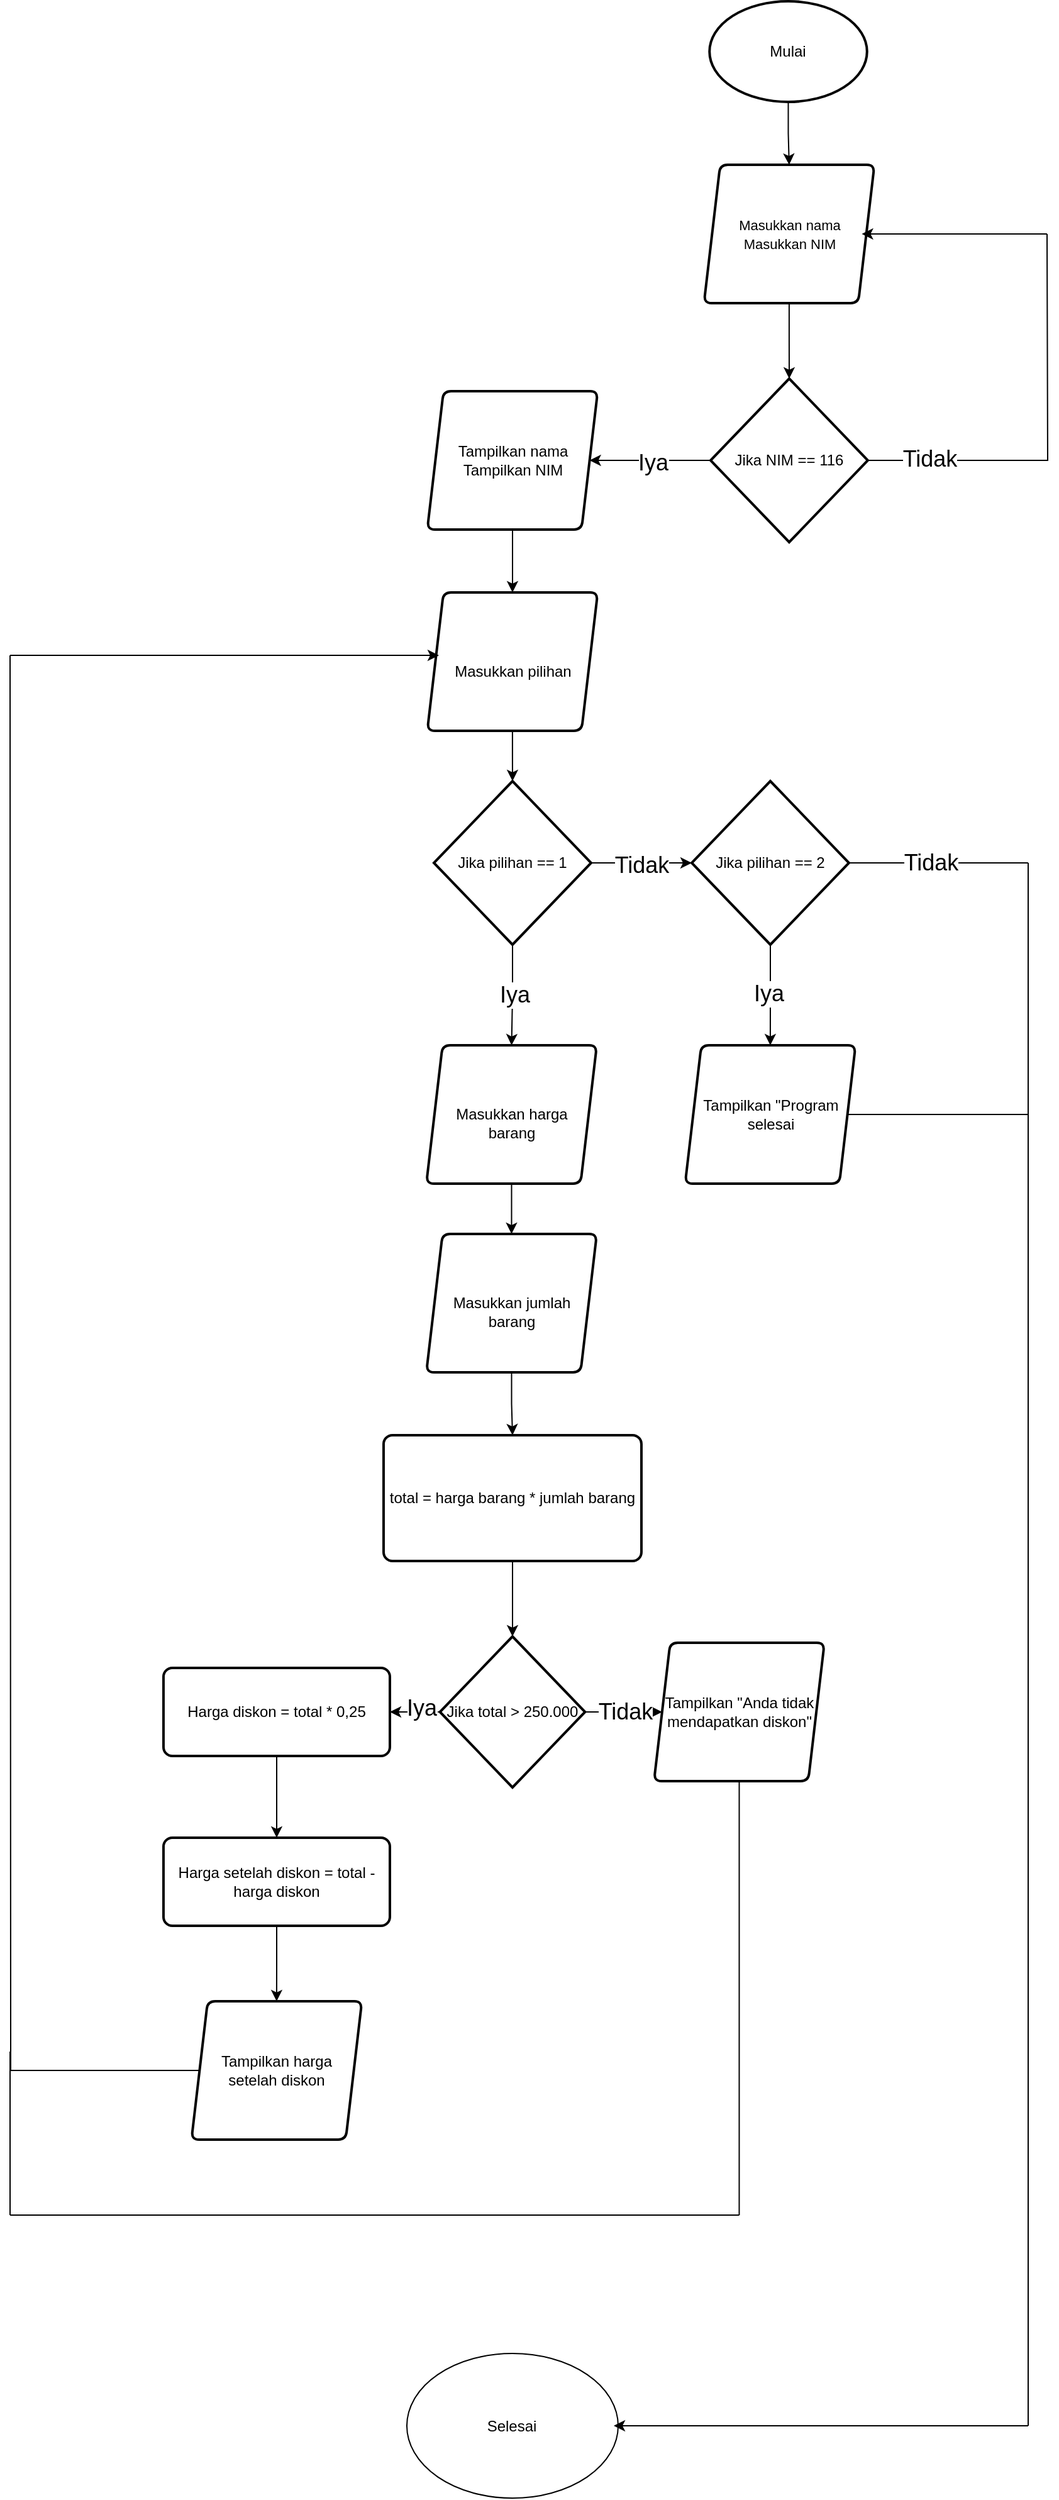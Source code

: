 <mxfile version="24.7.16">
  <diagram name="Page-1" id="biMLvDziSHPZ-whg_d9m">
    <mxGraphModel dx="4605" dy="1813" grid="1" gridSize="10" guides="1" tooltips="1" connect="1" arrows="1" fold="1" page="1" pageScale="1" pageWidth="850" pageHeight="1100" math="0" shadow="0">
      <root>
        <mxCell id="0" />
        <mxCell id="1" parent="0" />
        <mxCell id="cZ0ZVmPWv_W5-5k7nJMQ-25" value="" style="edgeStyle=orthogonalEdgeStyle;rounded=0;orthogonalLoop=1;jettySize=auto;html=1;" parent="1" source="cZ0ZVmPWv_W5-5k7nJMQ-2" target="cZ0ZVmPWv_W5-5k7nJMQ-9" edge="1">
          <mxGeometry relative="1" as="geometry" />
        </mxCell>
        <mxCell id="cZ0ZVmPWv_W5-5k7nJMQ-2" value="Mulai" style="strokeWidth=2;html=1;shape=mxgraph.flowchart.start_1;whiteSpace=wrap;" parent="1" vertex="1">
          <mxGeometry x="86.12" y="60" width="125.25" height="80" as="geometry" />
        </mxCell>
        <mxCell id="cZ0ZVmPWv_W5-5k7nJMQ-15" value="" style="edgeStyle=orthogonalEdgeStyle;rounded=0;orthogonalLoop=1;jettySize=auto;html=1;" parent="1" source="cZ0ZVmPWv_W5-5k7nJMQ-6" target="cZ0ZVmPWv_W5-5k7nJMQ-14" edge="1">
          <mxGeometry relative="1" as="geometry" />
        </mxCell>
        <mxCell id="cZ0ZVmPWv_W5-5k7nJMQ-6" value="&lt;br&gt;&lt;div&gt;&lt;font style=&quot;font-size: 12px;&quot;&gt;Masukkan harga&lt;/font&gt;&lt;/div&gt;&lt;div&gt;&lt;font style=&quot;font-size: 12px;&quot;&gt;barang&lt;/font&gt;&lt;/div&gt;" style="shape=parallelogram;html=1;strokeWidth=2;perimeter=parallelogramPerimeter;whiteSpace=wrap;rounded=1;arcSize=12;size=0.095;" parent="1" vertex="1">
          <mxGeometry x="-139.01" y="890" width="135.5" height="110" as="geometry" />
        </mxCell>
        <mxCell id="4mgKMOK-vLon4wD9c8gG-12" value="" style="edgeStyle=orthogonalEdgeStyle;rounded=0;orthogonalLoop=1;jettySize=auto;html=1;" parent="1" source="cZ0ZVmPWv_W5-5k7nJMQ-9" target="4mgKMOK-vLon4wD9c8gG-11" edge="1">
          <mxGeometry relative="1" as="geometry" />
        </mxCell>
        <mxCell id="cZ0ZVmPWv_W5-5k7nJMQ-9" value="&lt;br&gt;&lt;div&gt;&lt;span style=&quot;font-size: 11px;&quot;&gt;Masukkan nama&lt;/span&gt;&lt;/div&gt;&lt;div&gt;&lt;span style=&quot;font-size: 11px;&quot;&gt;Masukkan NIM&lt;/span&gt;&lt;/div&gt;&lt;div&gt;&lt;br&gt;&lt;/div&gt;" style="shape=parallelogram;html=1;strokeWidth=2;perimeter=parallelogramPerimeter;whiteSpace=wrap;rounded=1;arcSize=12;size=0.095;" parent="1" vertex="1">
          <mxGeometry x="81.74" y="190" width="135.5" height="110" as="geometry" />
        </mxCell>
        <mxCell id="cZ0ZVmPWv_W5-5k7nJMQ-18" value="" style="edgeStyle=orthogonalEdgeStyle;rounded=0;orthogonalLoop=1;jettySize=auto;html=1;" parent="1" source="cZ0ZVmPWv_W5-5k7nJMQ-14" target="cZ0ZVmPWv_W5-5k7nJMQ-16" edge="1">
          <mxGeometry relative="1" as="geometry" />
        </mxCell>
        <mxCell id="cZ0ZVmPWv_W5-5k7nJMQ-14" value="&lt;font style=&quot;font-size: 12px;&quot;&gt;&lt;br&gt;&lt;/font&gt;&lt;div&gt;&lt;font style=&quot;font-size: 12px;&quot;&gt;Masukkan jumlah&lt;/font&gt;&lt;/div&gt;&lt;div&gt;&lt;font style=&quot;font-size: 12px;&quot;&gt;barang&lt;/font&gt;&lt;/div&gt;" style="shape=parallelogram;html=1;strokeWidth=2;perimeter=parallelogramPerimeter;whiteSpace=wrap;rounded=1;arcSize=12;size=0.095;" parent="1" vertex="1">
          <mxGeometry x="-139.01" y="1040" width="135.5" height="110" as="geometry" />
        </mxCell>
        <mxCell id="cZ0ZVmPWv_W5-5k7nJMQ-19" value="" style="edgeStyle=orthogonalEdgeStyle;rounded=0;orthogonalLoop=1;jettySize=auto;html=1;" parent="1" source="cZ0ZVmPWv_W5-5k7nJMQ-16" target="cZ0ZVmPWv_W5-5k7nJMQ-17" edge="1">
          <mxGeometry relative="1" as="geometry" />
        </mxCell>
        <mxCell id="cZ0ZVmPWv_W5-5k7nJMQ-16" value="total = harga barang * jumlah barang" style="rounded=1;whiteSpace=wrap;html=1;absoluteArcSize=1;arcSize=14;strokeWidth=2;" parent="1" vertex="1">
          <mxGeometry x="-173.01" y="1200" width="205" height="100" as="geometry" />
        </mxCell>
        <mxCell id="cZ0ZVmPWv_W5-5k7nJMQ-41" value="" style="edgeStyle=orthogonalEdgeStyle;rounded=0;orthogonalLoop=1;jettySize=auto;html=1;" parent="1" source="cZ0ZVmPWv_W5-5k7nJMQ-17" target="cZ0ZVmPWv_W5-5k7nJMQ-40" edge="1">
          <mxGeometry relative="1" as="geometry" />
        </mxCell>
        <mxCell id="cZ0ZVmPWv_W5-5k7nJMQ-48" value="&lt;font style=&quot;font-size: 18px;&quot;&gt;Iya&lt;/font&gt;" style="edgeLabel;html=1;align=center;verticalAlign=middle;resizable=0;points=[];" parent="cZ0ZVmPWv_W5-5k7nJMQ-41" vertex="1" connectable="0">
          <mxGeometry x="-0.242" y="-3" relative="1" as="geometry">
            <mxPoint as="offset" />
          </mxGeometry>
        </mxCell>
        <mxCell id="cZ0ZVmPWv_W5-5k7nJMQ-56" value="" style="edgeStyle=orthogonalEdgeStyle;rounded=0;orthogonalLoop=1;jettySize=auto;html=1;" parent="1" source="cZ0ZVmPWv_W5-5k7nJMQ-17" target="cZ0ZVmPWv_W5-5k7nJMQ-55" edge="1">
          <mxGeometry relative="1" as="geometry" />
        </mxCell>
        <mxCell id="cZ0ZVmPWv_W5-5k7nJMQ-57" value="&lt;font style=&quot;font-size: 18px;&quot;&gt;Tidak&lt;/font&gt;" style="edgeLabel;html=1;align=center;verticalAlign=middle;resizable=0;points=[];" parent="cZ0ZVmPWv_W5-5k7nJMQ-56" vertex="1" connectable="0">
          <mxGeometry x="0.021" relative="1" as="geometry">
            <mxPoint as="offset" />
          </mxGeometry>
        </mxCell>
        <mxCell id="cZ0ZVmPWv_W5-5k7nJMQ-17" value="Jika total &amp;gt; 250.000" style="strokeWidth=2;html=1;shape=mxgraph.flowchart.decision;whiteSpace=wrap;" parent="1" vertex="1">
          <mxGeometry x="-128.2" y="1360" width="115.37" height="120" as="geometry" />
        </mxCell>
        <mxCell id="cZ0ZVmPWv_W5-5k7nJMQ-37" value="" style="edgeStyle=orthogonalEdgeStyle;rounded=0;orthogonalLoop=1;jettySize=auto;html=1;" parent="1" source="cZ0ZVmPWv_W5-5k7nJMQ-22" target="cZ0ZVmPWv_W5-5k7nJMQ-36" edge="1">
          <mxGeometry relative="1" as="geometry" />
        </mxCell>
        <mxCell id="cZ0ZVmPWv_W5-5k7nJMQ-22" value="&lt;font style=&quot;font-size: 12px;&quot;&gt;&lt;br&gt;&lt;/font&gt;&lt;div&gt;Tampilkan nama&lt;/div&gt;&lt;div&gt;Tampilkan NIM&lt;/div&gt;&lt;div&gt;&lt;br&gt;&lt;/div&gt;" style="shape=parallelogram;html=1;strokeWidth=2;perimeter=parallelogramPerimeter;whiteSpace=wrap;rounded=1;arcSize=12;size=0.095;" parent="1" vertex="1">
          <mxGeometry x="-138.26" y="370" width="135.5" height="110" as="geometry" />
        </mxCell>
        <mxCell id="cZ0ZVmPWv_W5-5k7nJMQ-31" value="" style="edgeStyle=orthogonalEdgeStyle;rounded=0;orthogonalLoop=1;jettySize=auto;html=1;" parent="1" source="cZ0ZVmPWv_W5-5k7nJMQ-27" target="cZ0ZVmPWv_W5-5k7nJMQ-6" edge="1">
          <mxGeometry relative="1" as="geometry" />
        </mxCell>
        <mxCell id="cZ0ZVmPWv_W5-5k7nJMQ-32" value="&lt;font style=&quot;font-size: 18px;&quot;&gt;Iya&lt;/font&gt;" style="edgeLabel;html=1;align=center;verticalAlign=middle;resizable=0;points=[];" parent="cZ0ZVmPWv_W5-5k7nJMQ-31" vertex="1" connectable="0">
          <mxGeometry x="-0.024" y="1" relative="1" as="geometry">
            <mxPoint as="offset" />
          </mxGeometry>
        </mxCell>
        <mxCell id="cZ0ZVmPWv_W5-5k7nJMQ-93" value="" style="edgeStyle=orthogonalEdgeStyle;rounded=0;orthogonalLoop=1;jettySize=auto;html=1;" parent="1" source="cZ0ZVmPWv_W5-5k7nJMQ-27" target="cZ0ZVmPWv_W5-5k7nJMQ-92" edge="1">
          <mxGeometry relative="1" as="geometry" />
        </mxCell>
        <mxCell id="4mgKMOK-vLon4wD9c8gG-22" value="&lt;font style=&quot;font-size: 18px;&quot;&gt;Tidak&lt;/font&gt;" style="edgeLabel;html=1;align=center;verticalAlign=middle;resizable=0;points=[];" parent="cZ0ZVmPWv_W5-5k7nJMQ-93" vertex="1" connectable="0">
          <mxGeometry x="0.002" y="-2" relative="1" as="geometry">
            <mxPoint as="offset" />
          </mxGeometry>
        </mxCell>
        <mxCell id="cZ0ZVmPWv_W5-5k7nJMQ-27" value="Jika pilihan == 1" style="strokeWidth=2;html=1;shape=mxgraph.flowchart.decision;whiteSpace=wrap;" parent="1" vertex="1">
          <mxGeometry x="-133.01" y="680" width="125" height="130" as="geometry" />
        </mxCell>
        <mxCell id="cZ0ZVmPWv_W5-5k7nJMQ-61" value="" style="edgeStyle=orthogonalEdgeStyle;rounded=0;orthogonalLoop=1;jettySize=auto;html=1;" parent="1" source="cZ0ZVmPWv_W5-5k7nJMQ-36" target="cZ0ZVmPWv_W5-5k7nJMQ-27" edge="1">
          <mxGeometry relative="1" as="geometry" />
        </mxCell>
        <mxCell id="cZ0ZVmPWv_W5-5k7nJMQ-36" value="&lt;font style=&quot;font-size: 12px;&quot;&gt;&lt;br&gt;&lt;/font&gt;&lt;div&gt;Masukkan pilihan&lt;/div&gt;" style="shape=parallelogram;html=1;strokeWidth=2;perimeter=parallelogramPerimeter;whiteSpace=wrap;rounded=1;arcSize=12;size=0.095;" parent="1" vertex="1">
          <mxGeometry x="-138.26" y="530" width="135.5" height="110" as="geometry" />
        </mxCell>
        <mxCell id="cZ0ZVmPWv_W5-5k7nJMQ-44" value="" style="edgeStyle=orthogonalEdgeStyle;rounded=0;orthogonalLoop=1;jettySize=auto;html=1;" parent="1" source="cZ0ZVmPWv_W5-5k7nJMQ-40" target="cZ0ZVmPWv_W5-5k7nJMQ-43" edge="1">
          <mxGeometry relative="1" as="geometry" />
        </mxCell>
        <mxCell id="cZ0ZVmPWv_W5-5k7nJMQ-40" value="Harga diskon = total * 0,25" style="rounded=1;whiteSpace=wrap;html=1;absoluteArcSize=1;arcSize=14;strokeWidth=2;" parent="1" vertex="1">
          <mxGeometry x="-348.01" y="1385" width="180" height="70" as="geometry" />
        </mxCell>
        <mxCell id="cZ0ZVmPWv_W5-5k7nJMQ-47" value="" style="edgeStyle=orthogonalEdgeStyle;rounded=0;orthogonalLoop=1;jettySize=auto;html=1;" parent="1" source="cZ0ZVmPWv_W5-5k7nJMQ-43" target="cZ0ZVmPWv_W5-5k7nJMQ-46" edge="1">
          <mxGeometry relative="1" as="geometry" />
        </mxCell>
        <mxCell id="cZ0ZVmPWv_W5-5k7nJMQ-43" value="Harga setelah diskon = total - harga diskon" style="rounded=1;whiteSpace=wrap;html=1;absoluteArcSize=1;arcSize=14;strokeWidth=2;" parent="1" vertex="1">
          <mxGeometry x="-348.01" y="1520" width="180" height="70" as="geometry" />
        </mxCell>
        <mxCell id="cZ0ZVmPWv_W5-5k7nJMQ-83" value="" style="edgeStyle=orthogonalEdgeStyle;rounded=0;orthogonalLoop=1;jettySize=auto;html=1;endArrow=none;endFill=0;" parent="1" source="cZ0ZVmPWv_W5-5k7nJMQ-46" edge="1">
          <mxGeometry relative="1" as="geometry">
            <mxPoint x="-470" y="580" as="targetPoint" />
          </mxGeometry>
        </mxCell>
        <mxCell id="cZ0ZVmPWv_W5-5k7nJMQ-46" value="Tampilkan harga&lt;div&gt;setelah diskon&lt;/div&gt;" style="shape=parallelogram;html=1;strokeWidth=2;perimeter=parallelogramPerimeter;whiteSpace=wrap;rounded=1;arcSize=12;size=0.095;" parent="1" vertex="1">
          <mxGeometry x="-325.76" y="1650" width="135.5" height="110" as="geometry" />
        </mxCell>
        <mxCell id="cZ0ZVmPWv_W5-5k7nJMQ-87" value="" style="edgeStyle=orthogonalEdgeStyle;rounded=0;orthogonalLoop=1;jettySize=auto;html=1;endArrow=none;endFill=0;" parent="1" source="cZ0ZVmPWv_W5-5k7nJMQ-55" edge="1">
          <mxGeometry relative="1" as="geometry">
            <mxPoint x="109.74" y="1820" as="targetPoint" />
          </mxGeometry>
        </mxCell>
        <mxCell id="cZ0ZVmPWv_W5-5k7nJMQ-55" value="Tampilkan &quot;Anda tidak mendapatkan diskon&quot;" style="shape=parallelogram;html=1;strokeWidth=2;perimeter=parallelogramPerimeter;whiteSpace=wrap;rounded=1;arcSize=12;size=0.095;" parent="1" vertex="1">
          <mxGeometry x="41.99" y="1365" width="135.5" height="110" as="geometry" />
        </mxCell>
        <mxCell id="cZ0ZVmPWv_W5-5k7nJMQ-85" value="" style="edgeStyle=orthogonalEdgeStyle;rounded=0;orthogonalLoop=1;jettySize=auto;html=1;" parent="1" edge="1">
          <mxGeometry relative="1" as="geometry">
            <mxPoint x="-470" y="580" as="sourcePoint" />
            <mxPoint x="-129.01" y="580" as="targetPoint" />
          </mxGeometry>
        </mxCell>
        <mxCell id="cZ0ZVmPWv_W5-5k7nJMQ-89" value="" style="edgeStyle=orthogonalEdgeStyle;rounded=0;orthogonalLoop=1;jettySize=auto;html=1;endArrow=none;endFill=0;" parent="1" edge="1">
          <mxGeometry relative="1" as="geometry">
            <mxPoint x="109.74" y="1820" as="sourcePoint" />
            <mxPoint x="-470" y="1820" as="targetPoint" />
          </mxGeometry>
        </mxCell>
        <mxCell id="cZ0ZVmPWv_W5-5k7nJMQ-91" value="" style="edgeStyle=orthogonalEdgeStyle;rounded=0;orthogonalLoop=1;jettySize=auto;html=1;endArrow=none;endFill=0;" parent="1" edge="1">
          <mxGeometry relative="1" as="geometry">
            <mxPoint x="-470" y="1820" as="sourcePoint" />
            <mxPoint x="-470" y="1690" as="targetPoint" />
          </mxGeometry>
        </mxCell>
        <mxCell id="cZ0ZVmPWv_W5-5k7nJMQ-105" value="" style="edgeStyle=orthogonalEdgeStyle;rounded=0;orthogonalLoop=1;jettySize=auto;html=1;" parent="1" source="cZ0ZVmPWv_W5-5k7nJMQ-92" target="cZ0ZVmPWv_W5-5k7nJMQ-104" edge="1">
          <mxGeometry relative="1" as="geometry" />
        </mxCell>
        <mxCell id="cZ0ZVmPWv_W5-5k7nJMQ-106" value="&lt;font style=&quot;font-size: 18px;&quot;&gt;Iya&lt;/font&gt;" style="edgeLabel;html=1;align=center;verticalAlign=middle;resizable=0;points=[];" parent="cZ0ZVmPWv_W5-5k7nJMQ-105" vertex="1" connectable="0">
          <mxGeometry x="-0.032" y="-2" relative="1" as="geometry">
            <mxPoint as="offset" />
          </mxGeometry>
        </mxCell>
        <mxCell id="4mgKMOK-vLon4wD9c8gG-2" value="" style="edgeStyle=orthogonalEdgeStyle;rounded=0;orthogonalLoop=1;jettySize=auto;html=1;endArrow=none;endFill=0;" parent="1" source="cZ0ZVmPWv_W5-5k7nJMQ-92" edge="1">
          <mxGeometry relative="1" as="geometry">
            <mxPoint x="339.49" y="745" as="targetPoint" />
          </mxGeometry>
        </mxCell>
        <mxCell id="4mgKMOK-vLon4wD9c8gG-23" value="&lt;font style=&quot;font-size: 18px;&quot;&gt;Tidak&lt;/font&gt;" style="edgeLabel;html=1;align=center;verticalAlign=middle;resizable=0;points=[];" parent="4mgKMOK-vLon4wD9c8gG-2" vertex="1" connectable="0">
          <mxGeometry x="-0.101" relative="1" as="geometry">
            <mxPoint as="offset" />
          </mxGeometry>
        </mxCell>
        <mxCell id="cZ0ZVmPWv_W5-5k7nJMQ-92" value="Jika pilihan == 2" style="strokeWidth=2;html=1;shape=mxgraph.flowchart.decision;whiteSpace=wrap;" parent="1" vertex="1">
          <mxGeometry x="71.99" y="680" width="125" height="130" as="geometry" />
        </mxCell>
        <mxCell id="4mgKMOK-vLon4wD9c8gG-9" value="" style="edgeStyle=orthogonalEdgeStyle;rounded=0;orthogonalLoop=1;jettySize=auto;html=1;endArrow=none;endFill=0;" parent="1" source="cZ0ZVmPWv_W5-5k7nJMQ-104" edge="1">
          <mxGeometry relative="1" as="geometry">
            <mxPoint x="340" y="945" as="targetPoint" />
          </mxGeometry>
        </mxCell>
        <mxCell id="cZ0ZVmPWv_W5-5k7nJMQ-104" value="Tampilkan &quot;Program selesai" style="shape=parallelogram;html=1;strokeWidth=2;perimeter=parallelogramPerimeter;whiteSpace=wrap;rounded=1;arcSize=12;size=0.095;" parent="1" vertex="1">
          <mxGeometry x="66.74" y="890" width="135.5" height="110" as="geometry" />
        </mxCell>
        <mxCell id="cZ0ZVmPWv_W5-5k7nJMQ-107" value="Selesai" style="ellipse;whiteSpace=wrap;html=1;" parent="1" vertex="1">
          <mxGeometry x="-154.52" y="1930" width="168.01" height="115" as="geometry" />
        </mxCell>
        <mxCell id="4mgKMOK-vLon4wD9c8gG-4" value="" style="edgeStyle=orthogonalEdgeStyle;rounded=0;orthogonalLoop=1;jettySize=auto;html=1;endArrow=none;endFill=0;" parent="1" edge="1">
          <mxGeometry relative="1" as="geometry">
            <mxPoint x="339.49" y="745" as="sourcePoint" />
            <mxPoint x="339.49" y="1987.5" as="targetPoint" />
          </mxGeometry>
        </mxCell>
        <mxCell id="4mgKMOK-vLon4wD9c8gG-6" value="" style="edgeStyle=orthogonalEdgeStyle;rounded=0;orthogonalLoop=1;jettySize=auto;html=1;" parent="1" edge="1">
          <mxGeometry relative="1" as="geometry">
            <mxPoint x="339.49" y="1987.5" as="sourcePoint" />
            <mxPoint x="10" y="1987.5" as="targetPoint" />
          </mxGeometry>
        </mxCell>
        <mxCell id="4mgKMOK-vLon4wD9c8gG-13" value="" style="edgeStyle=orthogonalEdgeStyle;rounded=0;orthogonalLoop=1;jettySize=auto;html=1;" parent="1" source="4mgKMOK-vLon4wD9c8gG-11" target="cZ0ZVmPWv_W5-5k7nJMQ-22" edge="1">
          <mxGeometry relative="1" as="geometry" />
        </mxCell>
        <mxCell id="4mgKMOK-vLon4wD9c8gG-14" value="&lt;font style=&quot;font-size: 18px;&quot;&gt;Iya&lt;/font&gt;" style="edgeLabel;html=1;align=center;verticalAlign=middle;resizable=0;points=[];" parent="4mgKMOK-vLon4wD9c8gG-13" vertex="1" connectable="0">
          <mxGeometry x="-0.035" y="2" relative="1" as="geometry">
            <mxPoint as="offset" />
          </mxGeometry>
        </mxCell>
        <mxCell id="4mgKMOK-vLon4wD9c8gG-16" value="" style="edgeStyle=orthogonalEdgeStyle;rounded=0;orthogonalLoop=1;jettySize=auto;html=1;endArrow=none;endFill=0;" parent="1" source="4mgKMOK-vLon4wD9c8gG-11" edge="1">
          <mxGeometry relative="1" as="geometry">
            <mxPoint x="354.49" y="245" as="targetPoint" />
          </mxGeometry>
        </mxCell>
        <mxCell id="4mgKMOK-vLon4wD9c8gG-19" value="&lt;font style=&quot;font-size: 18px;&quot;&gt;Tidak&lt;/font&gt;" style="edgeLabel;html=1;align=center;verticalAlign=middle;resizable=0;points=[];" parent="4mgKMOK-vLon4wD9c8gG-16" vertex="1" connectable="0">
          <mxGeometry x="-0.699" y="1" relative="1" as="geometry">
            <mxPoint as="offset" />
          </mxGeometry>
        </mxCell>
        <mxCell id="4mgKMOK-vLon4wD9c8gG-11" value="Jika NIM == 116" style="strokeWidth=2;html=1;shape=mxgraph.flowchart.decision;whiteSpace=wrap;" parent="1" vertex="1">
          <mxGeometry x="86.99" y="360" width="125" height="130" as="geometry" />
        </mxCell>
        <mxCell id="4mgKMOK-vLon4wD9c8gG-18" value="" style="edgeStyle=orthogonalEdgeStyle;rounded=0;orthogonalLoop=1;jettySize=auto;html=1;" parent="1" edge="1">
          <mxGeometry relative="1" as="geometry">
            <mxPoint x="354.49" y="245" as="sourcePoint" />
            <mxPoint x="207.24" y="245" as="targetPoint" />
          </mxGeometry>
        </mxCell>
      </root>
    </mxGraphModel>
  </diagram>
</mxfile>
